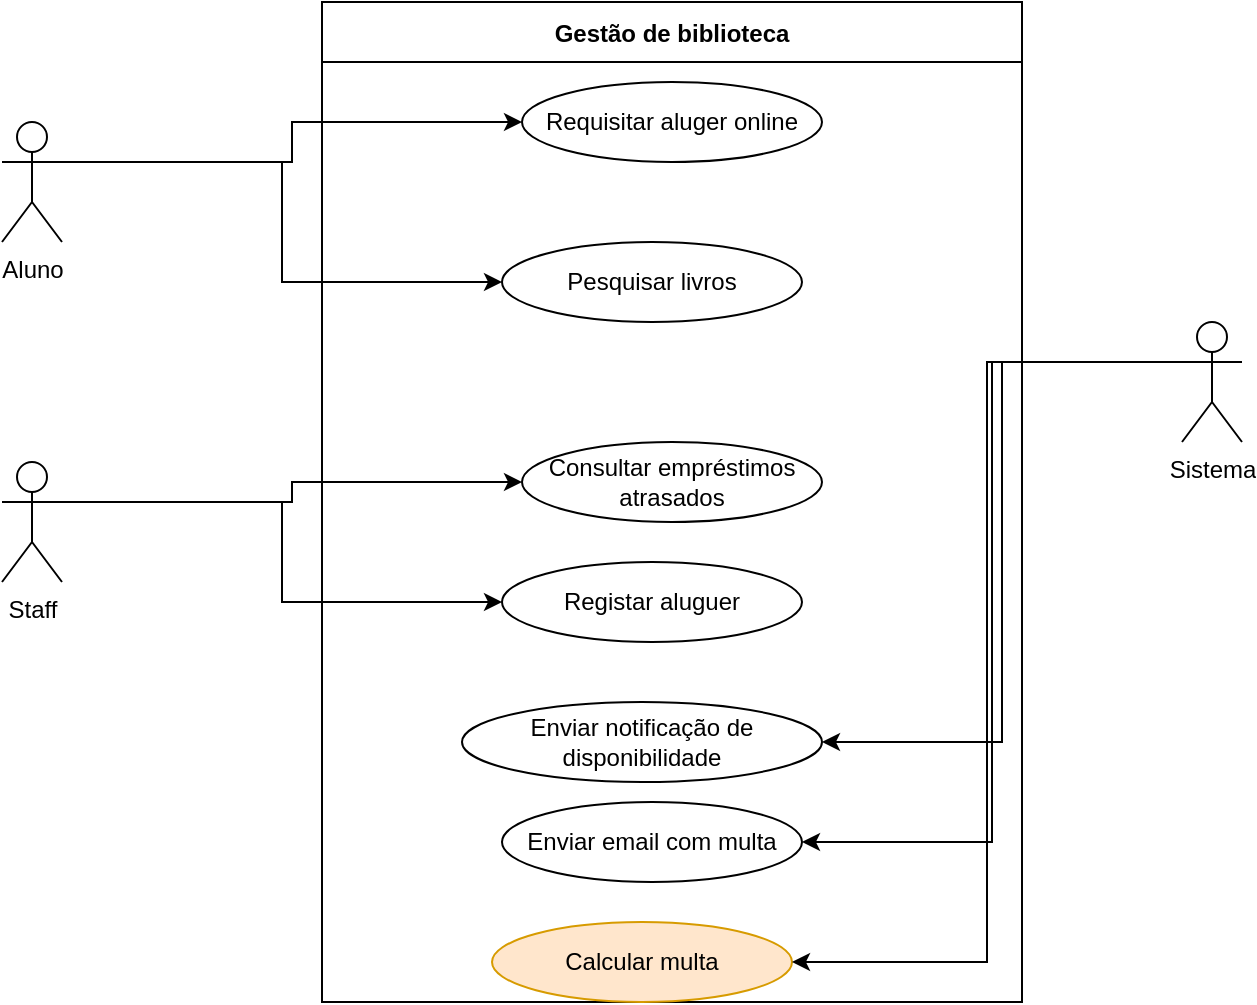 <mxfile version="28.2.8">
  <diagram name="Library System Use Cases" id="itqkjAy1KSHuuBwipnuC">
    <mxGraphModel dx="1042" dy="562" grid="1" gridSize="10" guides="1" tooltips="1" connect="1" arrows="1" fold="1" page="1" pageScale="1" pageWidth="827" pageHeight="1169" math="0" shadow="0">
      <root>
        <mxCell id="0" />
        <mxCell id="1" parent="0" />
        <mxCell id="Rp8qTM52RfkILUYRCbHD-1" value="Gestão de biblioteca" style="swimlane;startSize=30;" vertex="1" parent="1">
          <mxGeometry x="290" y="40" width="350" height="500" as="geometry" />
        </mxCell>
        <mxCell id="Rp8qTM52RfkILUYRCbHD-2" value="Registar aluguer" style="ellipse;whiteSpace=wrap;html=1;" vertex="1" parent="Rp8qTM52RfkILUYRCbHD-1">
          <mxGeometry x="90" y="280" width="150" height="40" as="geometry" />
        </mxCell>
        <mxCell id="Rp8qTM52RfkILUYRCbHD-3" value="Consultar empréstimos atrasados" style="ellipse;whiteSpace=wrap;html=1;" vertex="1" parent="Rp8qTM52RfkILUYRCbHD-1">
          <mxGeometry x="100" y="220" width="150" height="40" as="geometry" />
        </mxCell>
        <mxCell id="Rp8qTM52RfkILUYRCbHD-4" value="Pesquisar livros" style="ellipse;whiteSpace=wrap;html=1;" vertex="1" parent="Rp8qTM52RfkILUYRCbHD-1">
          <mxGeometry x="90" y="120" width="150" height="40" as="geometry" />
        </mxCell>
        <mxCell id="Rp8qTM52RfkILUYRCbHD-5" value="Requisitar aluger online" style="ellipse;whiteSpace=wrap;html=1;" vertex="1" parent="Rp8qTM52RfkILUYRCbHD-1">
          <mxGeometry x="100" y="40" width="150" height="40" as="geometry" />
        </mxCell>
        <mxCell id="Rp8qTM52RfkILUYRCbHD-8" value="Enviar notificação de disponibilidade" style="ellipse;whiteSpace=wrap;html=1;" vertex="1" parent="Rp8qTM52RfkILUYRCbHD-1">
          <mxGeometry x="70" y="350" width="180" height="40" as="geometry" />
        </mxCell>
        <mxCell id="Rp8qTM52RfkILUYRCbHD-6" value="Calcular multa" style="ellipse;whiteSpace=wrap;html=1;fillColor=#ffe6cc;strokeColor=#d79b00;" vertex="1" parent="Rp8qTM52RfkILUYRCbHD-1">
          <mxGeometry x="85" y="460" width="150" height="40" as="geometry" />
        </mxCell>
        <mxCell id="Rp8qTM52RfkILUYRCbHD-7" value="Enviar email com multa" style="ellipse;whiteSpace=wrap;html=1;" vertex="1" parent="Rp8qTM52RfkILUYRCbHD-1">
          <mxGeometry x="90" y="400" width="150" height="40" as="geometry" />
        </mxCell>
        <mxCell id="Rp8qTM52RfkILUYRCbHD-21" style="edgeStyle=orthogonalEdgeStyle;rounded=0;orthogonalLoop=1;jettySize=auto;html=1;exitX=1;exitY=0.333;exitDx=0;exitDy=0;exitPerimeter=0;entryX=0;entryY=0.5;entryDx=0;entryDy=0;" edge="1" parent="1" source="Rp8qTM52RfkILUYRCbHD-14" target="Rp8qTM52RfkILUYRCbHD-3">
          <mxGeometry relative="1" as="geometry" />
        </mxCell>
        <mxCell id="Rp8qTM52RfkILUYRCbHD-22" style="edgeStyle=orthogonalEdgeStyle;rounded=0;orthogonalLoop=1;jettySize=auto;html=1;exitX=1;exitY=0.333;exitDx=0;exitDy=0;exitPerimeter=0;entryX=0;entryY=0.5;entryDx=0;entryDy=0;" edge="1" parent="1" source="Rp8qTM52RfkILUYRCbHD-14" target="Rp8qTM52RfkILUYRCbHD-2">
          <mxGeometry relative="1" as="geometry" />
        </mxCell>
        <mxCell id="Rp8qTM52RfkILUYRCbHD-14" value="Staff" style="shape=umlActor;verticalLabelPosition=bottom;verticalAlign=top;html=1;" vertex="1" parent="1">
          <mxGeometry x="130" y="270" width="30" height="60" as="geometry" />
        </mxCell>
        <mxCell id="Rp8qTM52RfkILUYRCbHD-19" style="edgeStyle=orthogonalEdgeStyle;rounded=0;orthogonalLoop=1;jettySize=auto;html=1;exitX=1;exitY=0.333;exitDx=0;exitDy=0;exitPerimeter=0;entryX=0;entryY=0.5;entryDx=0;entryDy=0;" edge="1" parent="1" source="Rp8qTM52RfkILUYRCbHD-17" target="Rp8qTM52RfkILUYRCbHD-5">
          <mxGeometry relative="1" as="geometry" />
        </mxCell>
        <mxCell id="Rp8qTM52RfkILUYRCbHD-20" style="edgeStyle=orthogonalEdgeStyle;rounded=0;orthogonalLoop=1;jettySize=auto;html=1;exitX=1;exitY=0.333;exitDx=0;exitDy=0;exitPerimeter=0;entryX=0;entryY=0.5;entryDx=0;entryDy=0;" edge="1" parent="1" source="Rp8qTM52RfkILUYRCbHD-17" target="Rp8qTM52RfkILUYRCbHD-4">
          <mxGeometry relative="1" as="geometry" />
        </mxCell>
        <mxCell id="Rp8qTM52RfkILUYRCbHD-17" value="Aluno" style="shape=umlActor;verticalLabelPosition=bottom;verticalAlign=top;html=1;" vertex="1" parent="1">
          <mxGeometry x="130" y="100" width="30" height="60" as="geometry" />
        </mxCell>
        <mxCell id="Rp8qTM52RfkILUYRCbHD-23" style="edgeStyle=orthogonalEdgeStyle;rounded=0;orthogonalLoop=1;jettySize=auto;html=1;exitX=0;exitY=0.333;exitDx=0;exitDy=0;exitPerimeter=0;entryX=1;entryY=0.5;entryDx=0;entryDy=0;" edge="1" parent="1" source="Rp8qTM52RfkILUYRCbHD-18" target="Rp8qTM52RfkILUYRCbHD-7">
          <mxGeometry relative="1" as="geometry" />
        </mxCell>
        <mxCell id="Rp8qTM52RfkILUYRCbHD-24" style="edgeStyle=orthogonalEdgeStyle;rounded=0;orthogonalLoop=1;jettySize=auto;html=1;exitX=0;exitY=0.333;exitDx=0;exitDy=0;exitPerimeter=0;entryX=1;entryY=0.5;entryDx=0;entryDy=0;" edge="1" parent="1" source="Rp8qTM52RfkILUYRCbHD-18" target="Rp8qTM52RfkILUYRCbHD-8">
          <mxGeometry relative="1" as="geometry" />
        </mxCell>
        <mxCell id="Rp8qTM52RfkILUYRCbHD-25" style="edgeStyle=orthogonalEdgeStyle;rounded=0;orthogonalLoop=1;jettySize=auto;html=1;exitX=0;exitY=0.333;exitDx=0;exitDy=0;exitPerimeter=0;entryX=1;entryY=0.5;entryDx=0;entryDy=0;" edge="1" parent="1" source="Rp8qTM52RfkILUYRCbHD-18" target="Rp8qTM52RfkILUYRCbHD-6">
          <mxGeometry relative="1" as="geometry" />
        </mxCell>
        <mxCell id="Rp8qTM52RfkILUYRCbHD-18" value="Sistema" style="shape=umlActor;verticalLabelPosition=bottom;verticalAlign=top;html=1;" vertex="1" parent="1">
          <mxGeometry x="720" y="200" width="30" height="60" as="geometry" />
        </mxCell>
      </root>
    </mxGraphModel>
  </diagram>
</mxfile>
